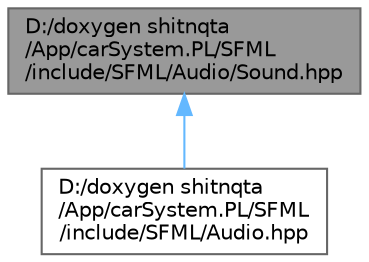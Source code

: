 digraph "D:/doxygen shitnqta/App/carSystem.PL/SFML/include/SFML/Audio/Sound.hpp"
{
 // INTERACTIVE_SVG=YES
 // LATEX_PDF_SIZE
  bgcolor="transparent";
  edge [fontname=Helvetica,fontsize=10,labelfontname=Helvetica,labelfontsize=10];
  node [fontname=Helvetica,fontsize=10,shape=box,height=0.2,width=0.4];
  Node1 [id="Node000001",label="D:/doxygen shitnqta\l/App/carSystem.PL/SFML\l/include/SFML/Audio/Sound.hpp",height=0.2,width=0.4,color="gray40", fillcolor="grey60", style="filled", fontcolor="black",tooltip=" "];
  Node1 -> Node2 [id="edge1_Node000001_Node000002",dir="back",color="steelblue1",style="solid",tooltip=" "];
  Node2 [id="Node000002",label="D:/doxygen shitnqta\l/App/carSystem.PL/SFML\l/include/SFML/Audio.hpp",height=0.2,width=0.4,color="grey40", fillcolor="white", style="filled",URL="$a00356.html",tooltip=" "];
}

